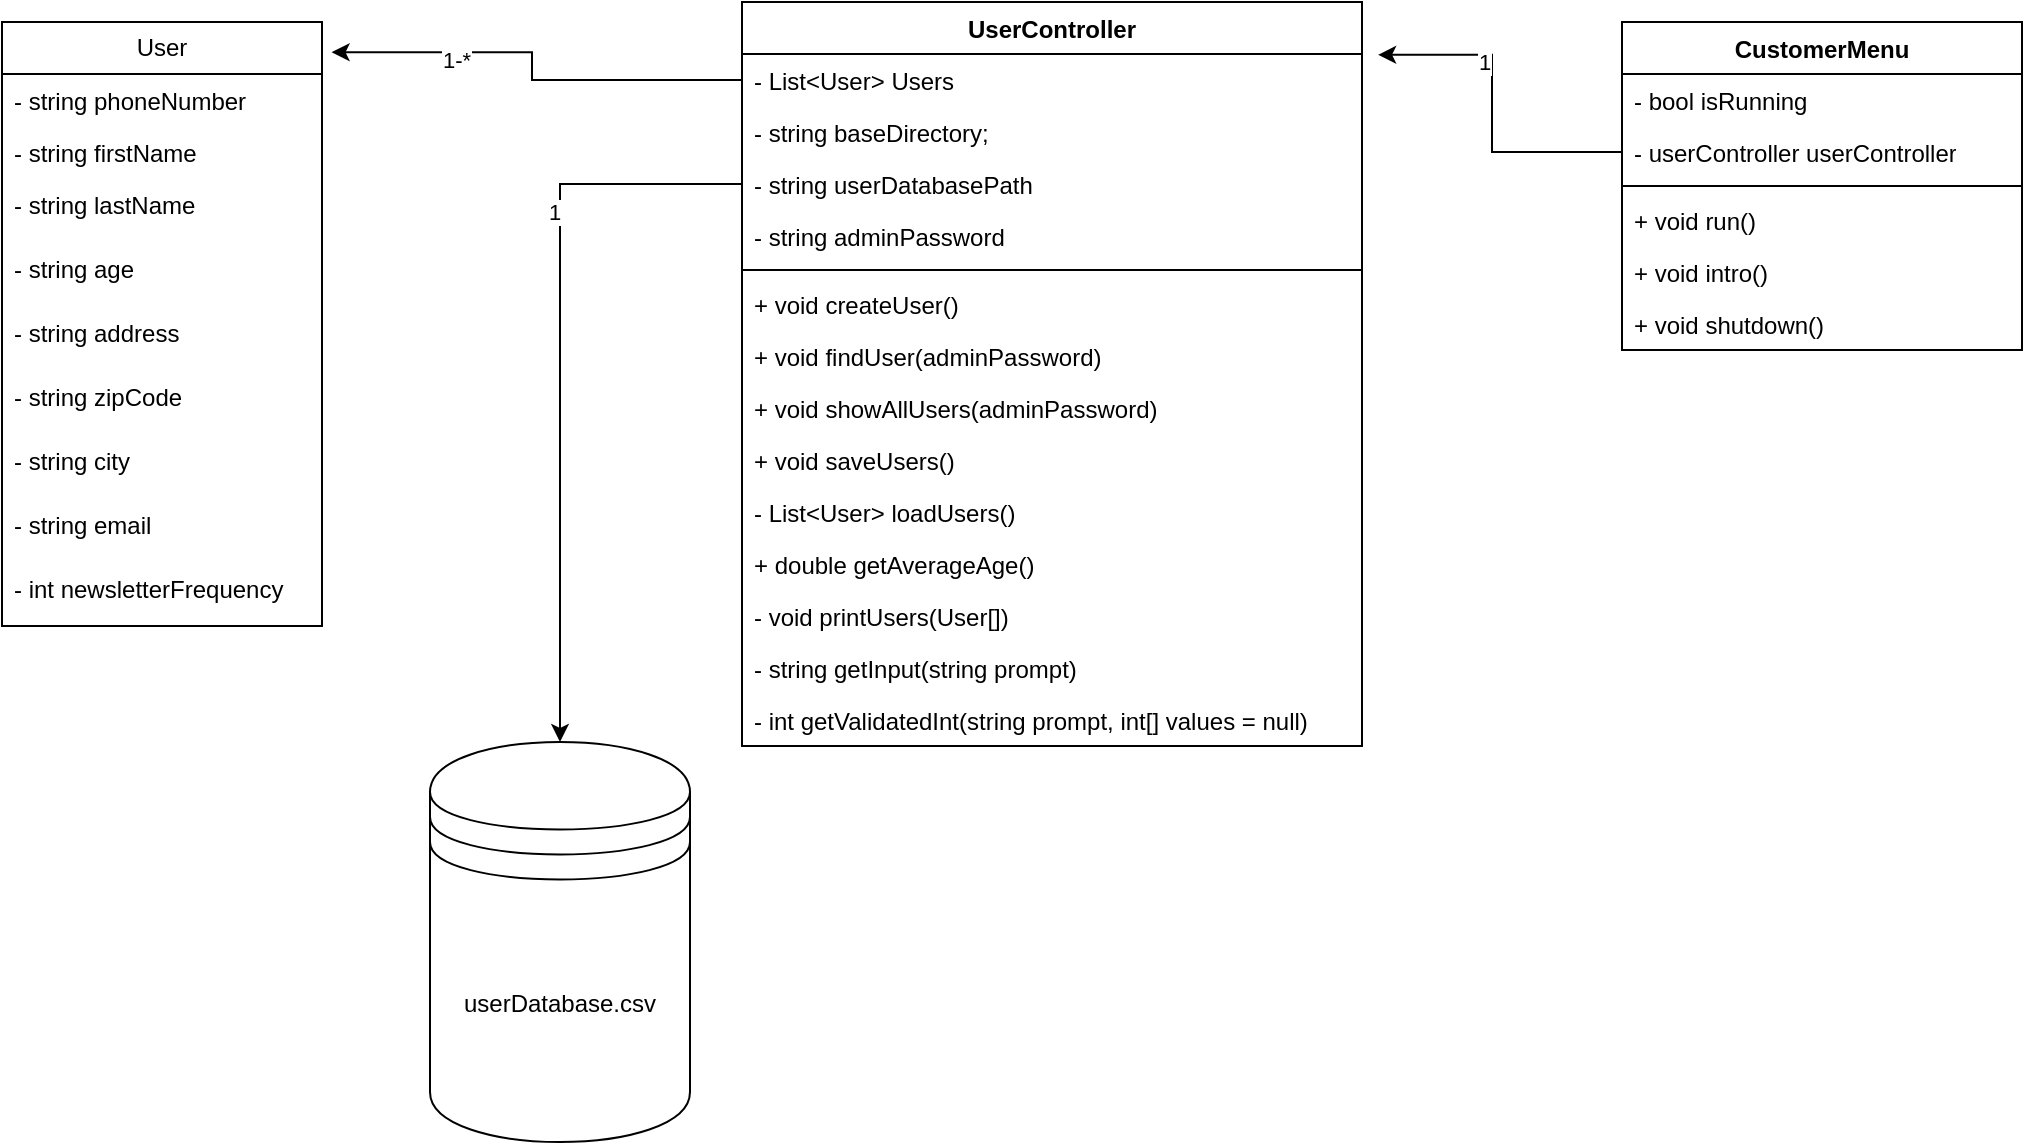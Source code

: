 <mxfile version="25.0.1">
  <diagram id="C5RBs43oDa-KdzZeNtuy" name="Page-1">
    <mxGraphModel dx="1098" dy="988" grid="1" gridSize="10" guides="1" tooltips="1" connect="1" arrows="1" fold="1" page="1" pageScale="1" pageWidth="827" pageHeight="1169" math="0" shadow="0">
      <root>
        <mxCell id="WIyWlLk6GJQsqaUBKTNV-0" />
        <mxCell id="WIyWlLk6GJQsqaUBKTNV-1" parent="WIyWlLk6GJQsqaUBKTNV-0" />
        <mxCell id="SsSFJM4YuGE0VGiCqaB_-0" value="User" style="swimlane;fontStyle=0;childLayout=stackLayout;horizontal=1;startSize=26;fillColor=none;horizontalStack=0;resizeParent=1;resizeParentMax=0;resizeLast=0;collapsible=1;marginBottom=0;whiteSpace=wrap;html=1;" parent="WIyWlLk6GJQsqaUBKTNV-1" vertex="1">
          <mxGeometry x="70" y="160" width="160" height="302" as="geometry" />
        </mxCell>
        <mxCell id="SsSFJM4YuGE0VGiCqaB_-1" value="- string phoneNumber" style="text;strokeColor=none;fillColor=none;align=left;verticalAlign=top;spacingLeft=4;spacingRight=4;overflow=hidden;rotatable=0;points=[[0,0.5],[1,0.5]];portConstraint=eastwest;whiteSpace=wrap;html=1;" parent="SsSFJM4YuGE0VGiCqaB_-0" vertex="1">
          <mxGeometry y="26" width="160" height="26" as="geometry" />
        </mxCell>
        <mxCell id="SsSFJM4YuGE0VGiCqaB_-2" value="- string firstName" style="text;strokeColor=none;fillColor=none;align=left;verticalAlign=top;spacingLeft=4;spacingRight=4;overflow=hidden;rotatable=0;points=[[0,0.5],[1,0.5]];portConstraint=eastwest;whiteSpace=wrap;html=1;" parent="SsSFJM4YuGE0VGiCqaB_-0" vertex="1">
          <mxGeometry y="52" width="160" height="26" as="geometry" />
        </mxCell>
        <mxCell id="SsSFJM4YuGE0VGiCqaB_-3" value="- string lastName" style="text;strokeColor=none;fillColor=none;align=left;verticalAlign=top;spacingLeft=4;spacingRight=4;overflow=hidden;rotatable=0;points=[[0,0.5],[1,0.5]];portConstraint=eastwest;whiteSpace=wrap;html=1;" parent="SsSFJM4YuGE0VGiCqaB_-0" vertex="1">
          <mxGeometry y="78" width="160" height="32" as="geometry" />
        </mxCell>
        <mxCell id="SsSFJM4YuGE0VGiCqaB_-14" value="- string age" style="text;strokeColor=none;fillColor=none;align=left;verticalAlign=top;spacingLeft=4;spacingRight=4;overflow=hidden;rotatable=0;points=[[0,0.5],[1,0.5]];portConstraint=eastwest;whiteSpace=wrap;html=1;" parent="SsSFJM4YuGE0VGiCqaB_-0" vertex="1">
          <mxGeometry y="110" width="160" height="32" as="geometry" />
        </mxCell>
        <mxCell id="SsSFJM4YuGE0VGiCqaB_-13" value="- string address" style="text;strokeColor=none;fillColor=none;align=left;verticalAlign=top;spacingLeft=4;spacingRight=4;overflow=hidden;rotatable=0;points=[[0,0.5],[1,0.5]];portConstraint=eastwest;whiteSpace=wrap;html=1;" parent="SsSFJM4YuGE0VGiCqaB_-0" vertex="1">
          <mxGeometry y="142" width="160" height="32" as="geometry" />
        </mxCell>
        <mxCell id="SsSFJM4YuGE0VGiCqaB_-12" value="- string zipCode" style="text;strokeColor=none;fillColor=none;align=left;verticalAlign=top;spacingLeft=4;spacingRight=4;overflow=hidden;rotatable=0;points=[[0,0.5],[1,0.5]];portConstraint=eastwest;whiteSpace=wrap;html=1;" parent="SsSFJM4YuGE0VGiCqaB_-0" vertex="1">
          <mxGeometry y="174" width="160" height="32" as="geometry" />
        </mxCell>
        <mxCell id="SsSFJM4YuGE0VGiCqaB_-11" value="- string city" style="text;strokeColor=none;fillColor=none;align=left;verticalAlign=top;spacingLeft=4;spacingRight=4;overflow=hidden;rotatable=0;points=[[0,0.5],[1,0.5]];portConstraint=eastwest;whiteSpace=wrap;html=1;" parent="SsSFJM4YuGE0VGiCqaB_-0" vertex="1">
          <mxGeometry y="206" width="160" height="32" as="geometry" />
        </mxCell>
        <mxCell id="SsSFJM4YuGE0VGiCqaB_-10" value="- string email" style="text;strokeColor=none;fillColor=none;align=left;verticalAlign=top;spacingLeft=4;spacingRight=4;overflow=hidden;rotatable=0;points=[[0,0.5],[1,0.5]];portConstraint=eastwest;whiteSpace=wrap;html=1;" parent="SsSFJM4YuGE0VGiCqaB_-0" vertex="1">
          <mxGeometry y="238" width="160" height="32" as="geometry" />
        </mxCell>
        <mxCell id="SsSFJM4YuGE0VGiCqaB_-9" value="- int newsletterFrequency" style="text;strokeColor=none;fillColor=none;align=left;verticalAlign=top;spacingLeft=4;spacingRight=4;overflow=hidden;rotatable=0;points=[[0,0.5],[1,0.5]];portConstraint=eastwest;whiteSpace=wrap;html=1;" parent="SsSFJM4YuGE0VGiCqaB_-0" vertex="1">
          <mxGeometry y="270" width="160" height="32" as="geometry" />
        </mxCell>
        <mxCell id="SsSFJM4YuGE0VGiCqaB_-15" value="userDatabase.csv" style="shape=datastore;whiteSpace=wrap;html=1;" parent="WIyWlLk6GJQsqaUBKTNV-1" vertex="1">
          <mxGeometry x="284" y="520" width="130" height="200" as="geometry" />
        </mxCell>
        <mxCell id="SsSFJM4YuGE0VGiCqaB_-19" value="UserController" style="swimlane;fontStyle=1;align=center;verticalAlign=top;childLayout=stackLayout;horizontal=1;startSize=26;horizontalStack=0;resizeParent=1;resizeParentMax=0;resizeLast=0;collapsible=1;marginBottom=0;whiteSpace=wrap;html=1;" parent="WIyWlLk6GJQsqaUBKTNV-1" vertex="1">
          <mxGeometry x="440" y="150" width="310" height="372" as="geometry" />
        </mxCell>
        <mxCell id="SsSFJM4YuGE0VGiCqaB_-20" value="- List&amp;lt;User&amp;gt; Users" style="text;strokeColor=none;fillColor=none;align=left;verticalAlign=top;spacingLeft=4;spacingRight=4;overflow=hidden;rotatable=0;points=[[0,0.5],[1,0.5]];portConstraint=eastwest;whiteSpace=wrap;html=1;" parent="SsSFJM4YuGE0VGiCqaB_-19" vertex="1">
          <mxGeometry y="26" width="310" height="26" as="geometry" />
        </mxCell>
        <mxCell id="PFM4Ey5dQ0_58K_TxK0g-0" value="- string baseDirectory;" style="text;strokeColor=none;fillColor=none;align=left;verticalAlign=top;spacingLeft=4;spacingRight=4;overflow=hidden;rotatable=0;points=[[0,0.5],[1,0.5]];portConstraint=eastwest;whiteSpace=wrap;html=1;" parent="SsSFJM4YuGE0VGiCqaB_-19" vertex="1">
          <mxGeometry y="52" width="310" height="26" as="geometry" />
        </mxCell>
        <mxCell id="SsSFJM4YuGE0VGiCqaB_-23" value="- string userDatabasePath" style="text;strokeColor=none;fillColor=none;align=left;verticalAlign=top;spacingLeft=4;spacingRight=4;overflow=hidden;rotatable=0;points=[[0,0.5],[1,0.5]];portConstraint=eastwest;whiteSpace=wrap;html=1;" parent="SsSFJM4YuGE0VGiCqaB_-19" vertex="1">
          <mxGeometry y="78" width="310" height="26" as="geometry" />
        </mxCell>
        <mxCell id="PFM4Ey5dQ0_58K_TxK0g-3" value="- string adminPassword" style="text;strokeColor=none;fillColor=none;align=left;verticalAlign=top;spacingLeft=4;spacingRight=4;overflow=hidden;rotatable=0;points=[[0,0.5],[1,0.5]];portConstraint=eastwest;whiteSpace=wrap;html=1;" parent="SsSFJM4YuGE0VGiCqaB_-19" vertex="1">
          <mxGeometry y="104" width="310" height="26" as="geometry" />
        </mxCell>
        <mxCell id="SsSFJM4YuGE0VGiCqaB_-21" value="" style="line;strokeWidth=1;fillColor=none;align=left;verticalAlign=middle;spacingTop=-1;spacingLeft=3;spacingRight=3;rotatable=0;labelPosition=right;points=[];portConstraint=eastwest;strokeColor=inherit;" parent="SsSFJM4YuGE0VGiCqaB_-19" vertex="1">
          <mxGeometry y="130" width="310" height="8" as="geometry" />
        </mxCell>
        <mxCell id="SsSFJM4YuGE0VGiCqaB_-22" value="+ void createUser()" style="text;strokeColor=none;fillColor=none;align=left;verticalAlign=top;spacingLeft=4;spacingRight=4;overflow=hidden;rotatable=0;points=[[0,0.5],[1,0.5]];portConstraint=eastwest;whiteSpace=wrap;html=1;" parent="SsSFJM4YuGE0VGiCqaB_-19" vertex="1">
          <mxGeometry y="138" width="310" height="26" as="geometry" />
        </mxCell>
        <mxCell id="SsSFJM4YuGE0VGiCqaB_-27" value="+ void findUser(adminPassword)" style="text;strokeColor=none;fillColor=none;align=left;verticalAlign=top;spacingLeft=4;spacingRight=4;overflow=hidden;rotatable=0;points=[[0,0.5],[1,0.5]];portConstraint=eastwest;whiteSpace=wrap;html=1;" parent="SsSFJM4YuGE0VGiCqaB_-19" vertex="1">
          <mxGeometry y="164" width="310" height="26" as="geometry" />
        </mxCell>
        <mxCell id="SsSFJM4YuGE0VGiCqaB_-26" value="+ void showAllUsers(adminPassword)" style="text;strokeColor=none;fillColor=none;align=left;verticalAlign=top;spacingLeft=4;spacingRight=4;overflow=hidden;rotatable=0;points=[[0,0.5],[1,0.5]];portConstraint=eastwest;whiteSpace=wrap;html=1;" parent="SsSFJM4YuGE0VGiCqaB_-19" vertex="1">
          <mxGeometry y="190" width="310" height="26" as="geometry" />
        </mxCell>
        <mxCell id="SsSFJM4YuGE0VGiCqaB_-25" value="+ void saveUsers()" style="text;strokeColor=none;fillColor=none;align=left;verticalAlign=top;spacingLeft=4;spacingRight=4;overflow=hidden;rotatable=0;points=[[0,0.5],[1,0.5]];portConstraint=eastwest;whiteSpace=wrap;html=1;" parent="SsSFJM4YuGE0VGiCqaB_-19" vertex="1">
          <mxGeometry y="216" width="310" height="26" as="geometry" />
        </mxCell>
        <mxCell id="SsSFJM4YuGE0VGiCqaB_-24" value="- List&amp;lt;User&amp;gt; loadUsers()" style="text;strokeColor=none;fillColor=none;align=left;verticalAlign=top;spacingLeft=4;spacingRight=4;overflow=hidden;rotatable=0;points=[[0,0.5],[1,0.5]];portConstraint=eastwest;whiteSpace=wrap;html=1;" parent="SsSFJM4YuGE0VGiCqaB_-19" vertex="1">
          <mxGeometry y="242" width="310" height="26" as="geometry" />
        </mxCell>
        <mxCell id="SsSFJM4YuGE0VGiCqaB_-28" value="+ double getAverageAge()" style="text;strokeColor=none;fillColor=none;align=left;verticalAlign=top;spacingLeft=4;spacingRight=4;overflow=hidden;rotatable=0;points=[[0,0.5],[1,0.5]];portConstraint=eastwest;whiteSpace=wrap;html=1;" parent="SsSFJM4YuGE0VGiCqaB_-19" vertex="1">
          <mxGeometry y="268" width="310" height="26" as="geometry" />
        </mxCell>
        <mxCell id="fe4xYDi-4YLVP4HaCTrH-0" value="- void printUsers(User[])" style="text;strokeColor=none;fillColor=none;align=left;verticalAlign=top;spacingLeft=4;spacingRight=4;overflow=hidden;rotatable=0;points=[[0,0.5],[1,0.5]];portConstraint=eastwest;whiteSpace=wrap;html=1;" parent="SsSFJM4YuGE0VGiCqaB_-19" vertex="1">
          <mxGeometry y="294" width="310" height="26" as="geometry" />
        </mxCell>
        <mxCell id="spHNX7mMZwQmfEU-X3SI-1" value="- string getInput(string prompt)" style="text;strokeColor=none;fillColor=none;align=left;verticalAlign=top;spacingLeft=4;spacingRight=4;overflow=hidden;rotatable=0;points=[[0,0.5],[1,0.5]];portConstraint=eastwest;whiteSpace=wrap;html=1;" vertex="1" parent="SsSFJM4YuGE0VGiCqaB_-19">
          <mxGeometry y="320" width="310" height="26" as="geometry" />
        </mxCell>
        <mxCell id="spHNX7mMZwQmfEU-X3SI-0" value="- int getValidatedInt(string prompt, int[] values = null)" style="text;strokeColor=none;fillColor=none;align=left;verticalAlign=top;spacingLeft=4;spacingRight=4;overflow=hidden;rotatable=0;points=[[0,0.5],[1,0.5]];portConstraint=eastwest;whiteSpace=wrap;html=1;" vertex="1" parent="SsSFJM4YuGE0VGiCqaB_-19">
          <mxGeometry y="346" width="310" height="26" as="geometry" />
        </mxCell>
        <mxCell id="SsSFJM4YuGE0VGiCqaB_-29" value="CustomerMenu" style="swimlane;fontStyle=1;align=center;verticalAlign=top;childLayout=stackLayout;horizontal=1;startSize=26;horizontalStack=0;resizeParent=1;resizeParentMax=0;resizeLast=0;collapsible=1;marginBottom=0;whiteSpace=wrap;html=1;" parent="WIyWlLk6GJQsqaUBKTNV-1" vertex="1">
          <mxGeometry x="880" y="160" width="200" height="164" as="geometry" />
        </mxCell>
        <mxCell id="SsSFJM4YuGE0VGiCqaB_-30" value="- bool isRunning" style="text;strokeColor=none;fillColor=none;align=left;verticalAlign=top;spacingLeft=4;spacingRight=4;overflow=hidden;rotatable=0;points=[[0,0.5],[1,0.5]];portConstraint=eastwest;whiteSpace=wrap;html=1;" parent="SsSFJM4YuGE0VGiCqaB_-29" vertex="1">
          <mxGeometry y="26" width="200" height="26" as="geometry" />
        </mxCell>
        <mxCell id="SsSFJM4YuGE0VGiCqaB_-33" value="- userController userController" style="text;strokeColor=none;fillColor=none;align=left;verticalAlign=top;spacingLeft=4;spacingRight=4;overflow=hidden;rotatable=0;points=[[0,0.5],[1,0.5]];portConstraint=eastwest;whiteSpace=wrap;html=1;" parent="SsSFJM4YuGE0VGiCqaB_-29" vertex="1">
          <mxGeometry y="52" width="200" height="26" as="geometry" />
        </mxCell>
        <mxCell id="SsSFJM4YuGE0VGiCqaB_-31" value="" style="line;strokeWidth=1;fillColor=none;align=left;verticalAlign=middle;spacingTop=-1;spacingLeft=3;spacingRight=3;rotatable=0;labelPosition=right;points=[];portConstraint=eastwest;strokeColor=inherit;" parent="SsSFJM4YuGE0VGiCqaB_-29" vertex="1">
          <mxGeometry y="78" width="200" height="8" as="geometry" />
        </mxCell>
        <mxCell id="SsSFJM4YuGE0VGiCqaB_-32" value="+ void run()" style="text;strokeColor=none;fillColor=none;align=left;verticalAlign=top;spacingLeft=4;spacingRight=4;overflow=hidden;rotatable=0;points=[[0,0.5],[1,0.5]];portConstraint=eastwest;whiteSpace=wrap;html=1;" parent="SsSFJM4YuGE0VGiCqaB_-29" vertex="1">
          <mxGeometry y="86" width="200" height="26" as="geometry" />
        </mxCell>
        <mxCell id="SsSFJM4YuGE0VGiCqaB_-35" value="+ void intro()" style="text;strokeColor=none;fillColor=none;align=left;verticalAlign=top;spacingLeft=4;spacingRight=4;overflow=hidden;rotatable=0;points=[[0,0.5],[1,0.5]];portConstraint=eastwest;whiteSpace=wrap;html=1;" parent="SsSFJM4YuGE0VGiCqaB_-29" vertex="1">
          <mxGeometry y="112" width="200" height="26" as="geometry" />
        </mxCell>
        <mxCell id="SsSFJM4YuGE0VGiCqaB_-34" value="+ void shutdown()" style="text;strokeColor=none;fillColor=none;align=left;verticalAlign=top;spacingLeft=4;spacingRight=4;overflow=hidden;rotatable=0;points=[[0,0.5],[1,0.5]];portConstraint=eastwest;whiteSpace=wrap;html=1;" parent="SsSFJM4YuGE0VGiCqaB_-29" vertex="1">
          <mxGeometry y="138" width="200" height="26" as="geometry" />
        </mxCell>
        <mxCell id="SsSFJM4YuGE0VGiCqaB_-37" style="edgeStyle=orthogonalEdgeStyle;rounded=0;orthogonalLoop=1;jettySize=auto;html=1;entryX=1.03;entryY=0.05;entryDx=0;entryDy=0;entryPerimeter=0;" parent="WIyWlLk6GJQsqaUBKTNV-1" source="SsSFJM4YuGE0VGiCqaB_-20" target="SsSFJM4YuGE0VGiCqaB_-0" edge="1">
          <mxGeometry relative="1" as="geometry" />
        </mxCell>
        <mxCell id="SsSFJM4YuGE0VGiCqaB_-38" value="1-*" style="edgeLabel;html=1;align=center;verticalAlign=middle;resizable=0;points=[];" parent="SsSFJM4YuGE0VGiCqaB_-37" vertex="1" connectable="0">
          <mxGeometry x="0.441" y="4" relative="1" as="geometry">
            <mxPoint x="1" as="offset" />
          </mxGeometry>
        </mxCell>
        <mxCell id="SsSFJM4YuGE0VGiCqaB_-39" style="edgeStyle=orthogonalEdgeStyle;rounded=0;orthogonalLoop=1;jettySize=auto;html=1;entryX=0.5;entryY=0;entryDx=0;entryDy=0;" parent="WIyWlLk6GJQsqaUBKTNV-1" source="SsSFJM4YuGE0VGiCqaB_-23" target="SsSFJM4YuGE0VGiCqaB_-15" edge="1">
          <mxGeometry relative="1" as="geometry" />
        </mxCell>
        <mxCell id="SsSFJM4YuGE0VGiCqaB_-40" value="1" style="edgeLabel;html=1;align=center;verticalAlign=middle;resizable=0;points=[];" parent="SsSFJM4YuGE0VGiCqaB_-39" vertex="1" connectable="0">
          <mxGeometry x="-0.435" y="-3" relative="1" as="geometry">
            <mxPoint as="offset" />
          </mxGeometry>
        </mxCell>
        <mxCell id="SsSFJM4YuGE0VGiCqaB_-41" style="edgeStyle=orthogonalEdgeStyle;rounded=0;orthogonalLoop=1;jettySize=auto;html=1;entryX=1.026;entryY=0.071;entryDx=0;entryDy=0;entryPerimeter=0;" parent="WIyWlLk6GJQsqaUBKTNV-1" source="SsSFJM4YuGE0VGiCqaB_-33" target="SsSFJM4YuGE0VGiCqaB_-19" edge="1">
          <mxGeometry relative="1" as="geometry" />
        </mxCell>
        <mxCell id="SsSFJM4YuGE0VGiCqaB_-42" value="1" style="edgeLabel;html=1;align=center;verticalAlign=middle;resizable=0;points=[];" parent="SsSFJM4YuGE0VGiCqaB_-41" vertex="1" connectable="0">
          <mxGeometry x="0.376" y="3" relative="1" as="geometry">
            <mxPoint as="offset" />
          </mxGeometry>
        </mxCell>
      </root>
    </mxGraphModel>
  </diagram>
</mxfile>
